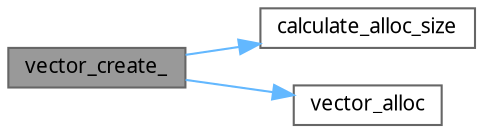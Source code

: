 digraph "vector_create_"
{
 // INTERACTIVE_SVG=YES
 // LATEX_PDF_SIZE
  bgcolor="transparent";
  edge [fontname=Mononoki,fontsize=10,labelfontname=Mononoki,labelfontsize=10];
  node [fontname=Mononoki,fontsize=10,shape=box,height=0.2,width=0.4];
  rankdir="LR";
  Node1 [id="Node000001",label="vector_create_",height=0.2,width=0.4,color="gray40", fillcolor="grey60", style="filled", fontcolor="black",tooltip="Vector contructor."];
  Node1 -> Node2 [id="edge1_Node000001_Node000002",color="steelblue1",style="solid",tooltip=" "];
  Node2 [id="Node000002",label="calculate_alloc_size",height=0.2,width=0.4,color="grey40", fillcolor="white", style="filled",URL="$vector_8c.html#a50c131cdbcfc769f4bbe9a68912207ca",tooltip=" "];
  Node1 -> Node3 [id="edge2_Node000001_Node000003",color="steelblue1",style="solid",tooltip=" "];
  Node3 [id="Node000003",label="vector_alloc",height=0.2,width=0.4,color="grey40", fillcolor="white", style="filled",URL="$group__Allocation.html#gac06d4923e85171dfa1e3fae4f141b658",tooltip="Allocates memory chunk of alloc_size."];
}
